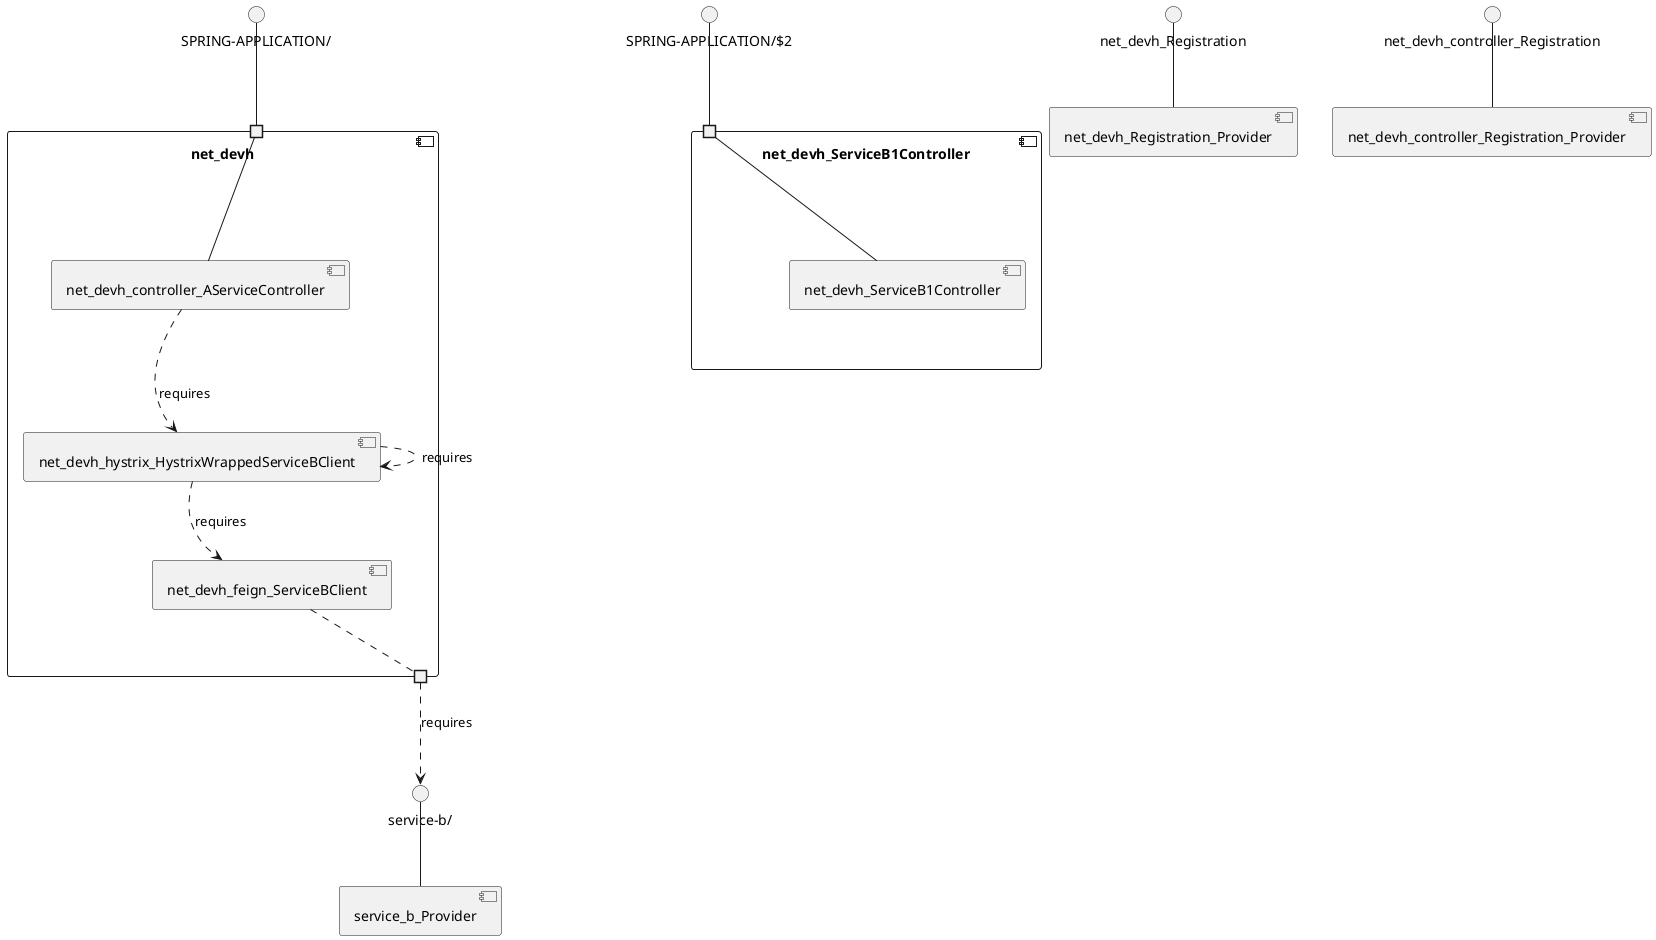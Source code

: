 @startuml
skinparam fixCircleLabelOverlapping true
skinparam componentStyle uml2
component "net_devh\n\n\n\n\n\n" {
[net_devh_feign_ServiceBClient]
[net_devh_hystrix_HystrixWrappedServiceBClient]
[net_devh_controller_AServiceController]
portin " " as net_devh_requires_SPRING_APPLICATION_
portout " " as net_devh_provides_service_b_
[net_devh_hystrix_HystrixWrappedServiceBClient]..>[net_devh_feign_ServiceBClient] : requires
[net_devh_hystrix_HystrixWrappedServiceBClient]..>[net_devh_hystrix_HystrixWrappedServiceBClient] : requires
[net_devh_controller_AServiceController]..>[net_devh_hystrix_HystrixWrappedServiceBClient] : requires
"net_devh_requires_SPRING_APPLICATION_"--[net_devh_controller_AServiceController]
[net_devh_feign_ServiceBClient].."net_devh_provides_service_b_"
}
interface "SPRING-APPLICATION/" as interface.SPRING_APPLICATION_
interface.SPRING_APPLICATION_--"net_devh_requires_SPRING_APPLICATION_"
interface "service-b/" as interface.service_b_
"net_devh_provides_service_b_"..>interface.service_b_ : requires
component "net_devh_ServiceB1Controller\n\n\n\n\n\n" {
[net_devh_ServiceB1Controller]
portin " " as net_devh_ServiceB1Controller_requires_SPRING_APPLICATION_2
"net_devh_ServiceB1Controller_requires_SPRING_APPLICATION_2"--[net_devh_ServiceB1Controller]
}
interface "SPRING-APPLICATION/$2" as interface.SPRING_APPLICATION_2
interface.SPRING_APPLICATION_2--"net_devh_ServiceB1Controller_requires_SPRING_APPLICATION_2"
interface "net_devh_Registration" as interface.net_devh_Registration
interface.net_devh_Registration--[net_devh_Registration_Provider]
interface "net_devh_controller_Registration" as interface.net_devh_controller_Registration
interface.net_devh_controller_Registration--[net_devh_controller_Registration_Provider]
interface "service-b/" as interface.service_b_
interface.service_b_--[service_b_Provider]

@enduml
